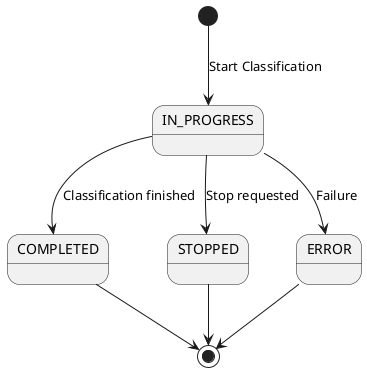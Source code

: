 @startuml
[*] --> IN_PROGRESS : Start Classification
IN_PROGRESS --> COMPLETED : Classification finished
IN_PROGRESS --> STOPPED : Stop requested
IN_PROGRESS --> ERROR : Failure
COMPLETED --> [*]
STOPPED --> [*]
ERROR --> [*]
@enduml
